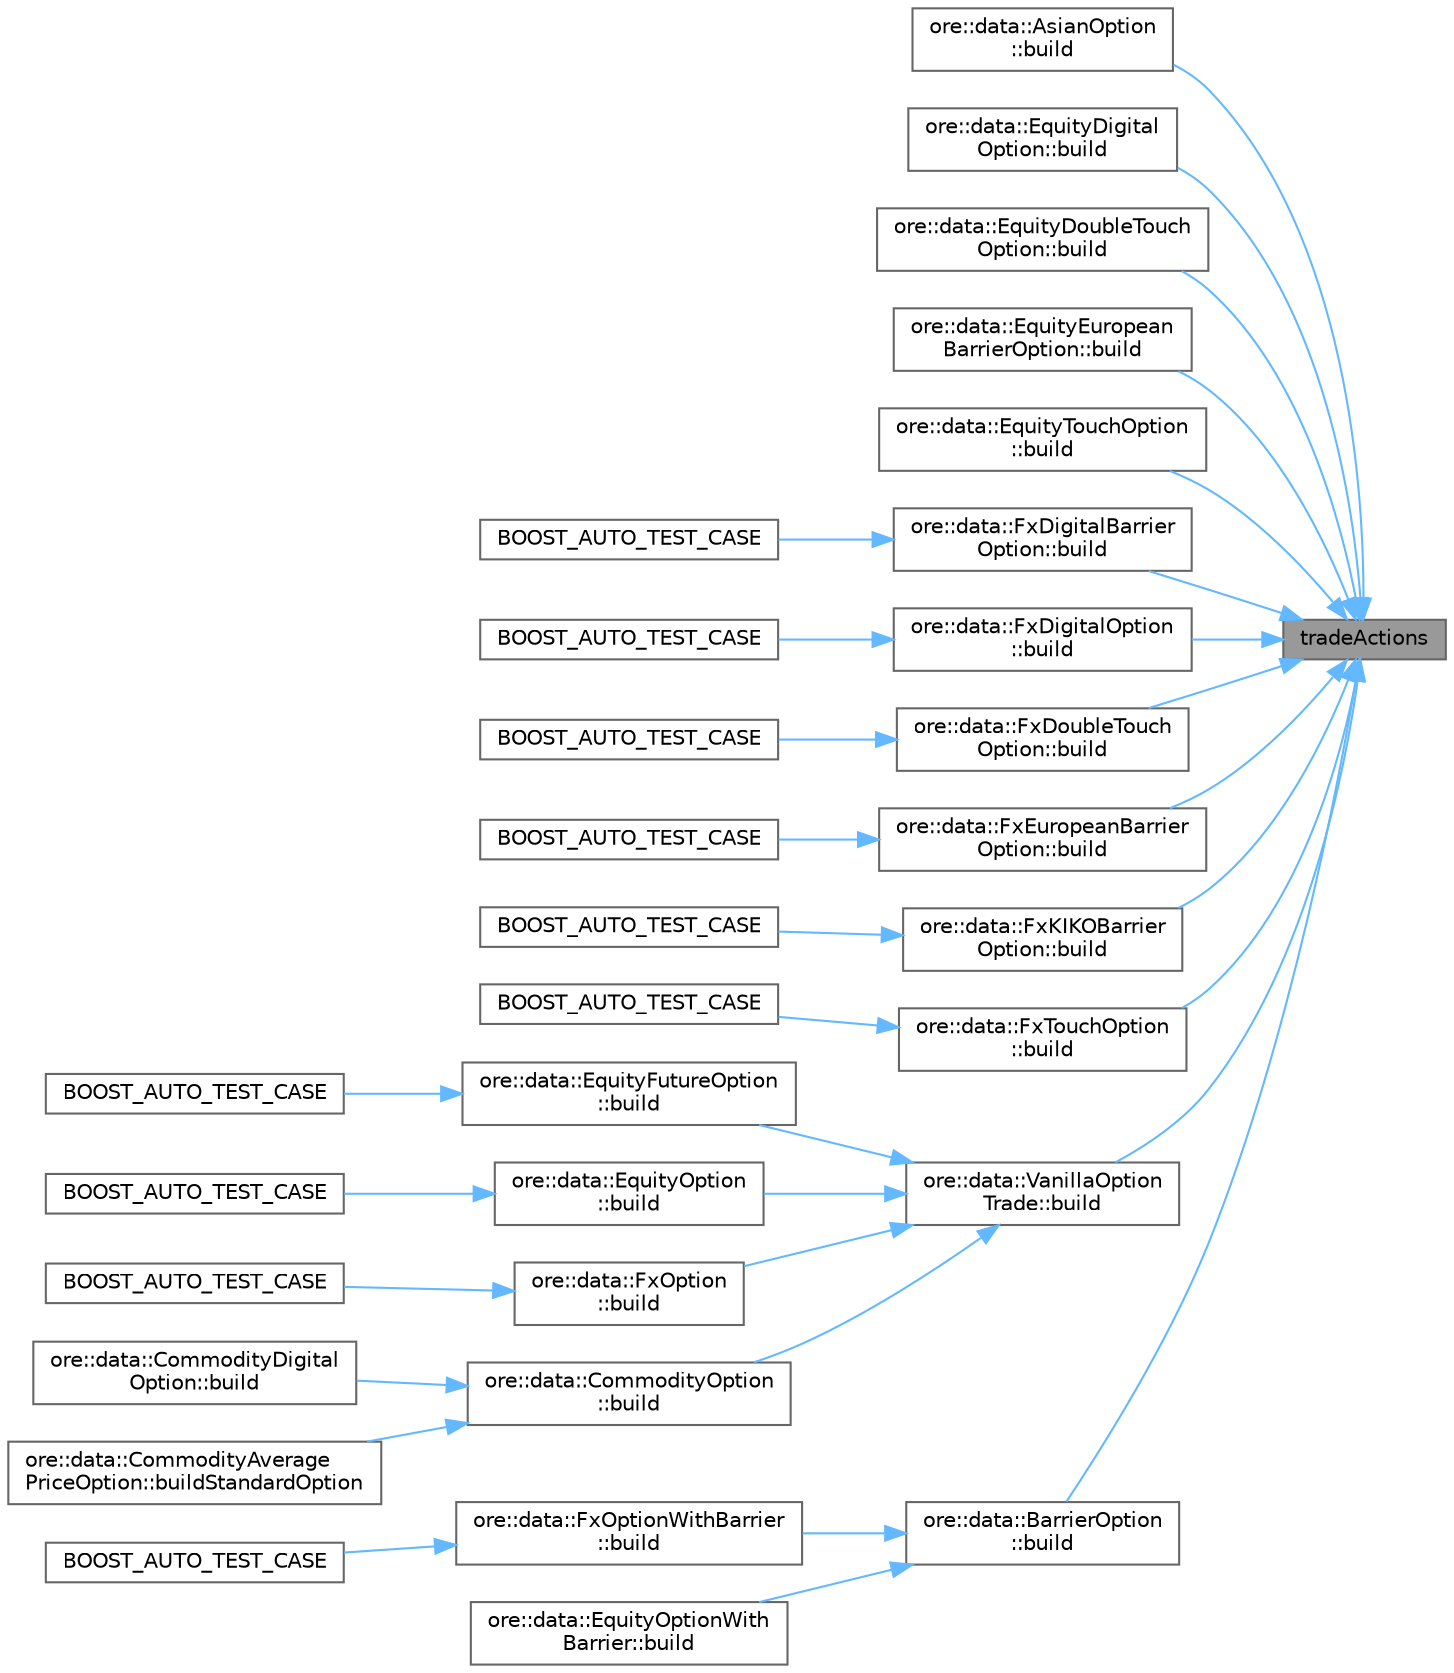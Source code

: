 digraph "tradeActions"
{
 // INTERACTIVE_SVG=YES
 // LATEX_PDF_SIZE
  bgcolor="transparent";
  edge [fontname=Helvetica,fontsize=10,labelfontname=Helvetica,labelfontsize=10];
  node [fontname=Helvetica,fontsize=10,shape=box,height=0.2,width=0.4];
  rankdir="RL";
  Node1 [label="tradeActions",height=0.2,width=0.4,color="gray40", fillcolor="grey60", style="filled", fontcolor="black",tooltip="Set the trade actions."];
  Node1 -> Node2 [dir="back",color="steelblue1",style="solid"];
  Node2 [label="ore::data::AsianOption\l::build",height=0.2,width=0.4,color="grey40", fillcolor="white", style="filled",URL="$classore_1_1data_1_1_asian_option.html#af7b69d5b18d278257927e32b10a23ee6",tooltip="Build QuantLib/QuantExt instrument, link pricing engine."];
  Node1 -> Node3 [dir="back",color="steelblue1",style="solid"];
  Node3 [label="ore::data::EquityDigital\lOption::build",height=0.2,width=0.4,color="grey40", fillcolor="white", style="filled",URL="$classore_1_1data_1_1_equity_digital_option.html#af7b69d5b18d278257927e32b10a23ee6",tooltip="Build QuantLib/QuantExt instrument, link pricing engine."];
  Node1 -> Node4 [dir="back",color="steelblue1",style="solid"];
  Node4 [label="ore::data::EquityDoubleTouch\lOption::build",height=0.2,width=0.4,color="grey40", fillcolor="white", style="filled",URL="$classore_1_1data_1_1_equity_double_touch_option.html#af7b69d5b18d278257927e32b10a23ee6",tooltip="Build QuantLib/QuantExt instrument, link pricing engine."];
  Node1 -> Node5 [dir="back",color="steelblue1",style="solid"];
  Node5 [label="ore::data::EquityEuropean\lBarrierOption::build",height=0.2,width=0.4,color="grey40", fillcolor="white", style="filled",URL="$classore_1_1data_1_1_equity_european_barrier_option.html#af7b69d5b18d278257927e32b10a23ee6",tooltip="Build QuantLib/QuantExt instrument, link pricing engine."];
  Node1 -> Node6 [dir="back",color="steelblue1",style="solid"];
  Node6 [label="ore::data::EquityTouchOption\l::build",height=0.2,width=0.4,color="grey40", fillcolor="white", style="filled",URL="$classore_1_1data_1_1_equity_touch_option.html#af7b69d5b18d278257927e32b10a23ee6",tooltip="Build QuantLib/QuantExt instrument, link pricing engine."];
  Node1 -> Node7 [dir="back",color="steelblue1",style="solid"];
  Node7 [label="ore::data::FxDigitalBarrier\lOption::build",height=0.2,width=0.4,color="grey40", fillcolor="white", style="filled",URL="$classore_1_1data_1_1_fx_digital_barrier_option.html#af7b69d5b18d278257927e32b10a23ee6",tooltip="Build QuantLib/QuantExt instrument, link pricing engine."];
  Node7 -> Node8 [dir="back",color="steelblue1",style="solid"];
  Node8 [label="BOOST_AUTO_TEST_CASE",height=0.2,width=0.4,color="grey40", fillcolor="white", style="filled",URL="$fxexotics_8cpp.html#a1bb3d76e35ea3c22bb6f167cc5a2a9fa",tooltip=" "];
  Node1 -> Node9 [dir="back",color="steelblue1",style="solid"];
  Node9 [label="ore::data::FxDigitalOption\l::build",height=0.2,width=0.4,color="grey40", fillcolor="white", style="filled",URL="$classore_1_1data_1_1_fx_digital_option.html#af7b69d5b18d278257927e32b10a23ee6",tooltip="Build QuantLib/QuantExt instrument, link pricing engine."];
  Node9 -> Node10 [dir="back",color="steelblue1",style="solid"];
  Node10 [label="BOOST_AUTO_TEST_CASE",height=0.2,width=0.4,color="grey40", fillcolor="white", style="filled",URL="$fxexotics_8cpp.html#a993c04d1a18186e1d5aa009deb6b02d1",tooltip=" "];
  Node1 -> Node11 [dir="back",color="steelblue1",style="solid"];
  Node11 [label="ore::data::FxDoubleTouch\lOption::build",height=0.2,width=0.4,color="grey40", fillcolor="white", style="filled",URL="$classore_1_1data_1_1_fx_double_touch_option.html#af7b69d5b18d278257927e32b10a23ee6",tooltip="Build QuantLib/QuantExt instrument, link pricing engine."];
  Node11 -> Node12 [dir="back",color="steelblue1",style="solid"];
  Node12 [label="BOOST_AUTO_TEST_CASE",height=0.2,width=0.4,color="grey40", fillcolor="white", style="filled",URL="$fxexotics_8cpp.html#a356626221d09fa0287e4f5d1646ca231",tooltip=" "];
  Node1 -> Node13 [dir="back",color="steelblue1",style="solid"];
  Node13 [label="ore::data::FxEuropeanBarrier\lOption::build",height=0.2,width=0.4,color="grey40", fillcolor="white", style="filled",URL="$classore_1_1data_1_1_fx_european_barrier_option.html#af7b69d5b18d278257927e32b10a23ee6",tooltip="Build QuantLib/QuantExt instrument, link pricing engine."];
  Node13 -> Node14 [dir="back",color="steelblue1",style="solid"];
  Node14 [label="BOOST_AUTO_TEST_CASE",height=0.2,width=0.4,color="grey40", fillcolor="white", style="filled",URL="$fxexotics_8cpp.html#acfd93f4169abaf3c0d3541c4a297d9de",tooltip=" "];
  Node1 -> Node15 [dir="back",color="steelblue1",style="solid"];
  Node15 [label="ore::data::FxKIKOBarrier\lOption::build",height=0.2,width=0.4,color="grey40", fillcolor="white", style="filled",URL="$classore_1_1data_1_1_fx_k_i_k_o_barrier_option.html#af7b69d5b18d278257927e32b10a23ee6",tooltip="Build QuantLib/QuantExt instrument, link pricing engine."];
  Node15 -> Node16 [dir="back",color="steelblue1",style="solid"];
  Node16 [label="BOOST_AUTO_TEST_CASE",height=0.2,width=0.4,color="grey40", fillcolor="white", style="filled",URL="$fxexotics_8cpp.html#ae4a8f5fc2a666b87316a20b9716625b7",tooltip=" "];
  Node1 -> Node17 [dir="back",color="steelblue1",style="solid"];
  Node17 [label="ore::data::FxTouchOption\l::build",height=0.2,width=0.4,color="grey40", fillcolor="white", style="filled",URL="$classore_1_1data_1_1_fx_touch_option.html#af7b69d5b18d278257927e32b10a23ee6",tooltip="Build QuantLib/QuantExt instrument, link pricing engine."];
  Node17 -> Node18 [dir="back",color="steelblue1",style="solid"];
  Node18 [label="BOOST_AUTO_TEST_CASE",height=0.2,width=0.4,color="grey40", fillcolor="white", style="filled",URL="$fxexotics_8cpp.html#a81ded61bff8d1f143845d1a8063ab363",tooltip=" "];
  Node1 -> Node19 [dir="back",color="steelblue1",style="solid"];
  Node19 [label="ore::data::VanillaOption\lTrade::build",height=0.2,width=0.4,color="grey40", fillcolor="white", style="filled",URL="$classore_1_1data_1_1_vanilla_option_trade.html#af7b69d5b18d278257927e32b10a23ee6",tooltip="Build QuantLib/QuantExt instrument, link pricing engine."];
  Node19 -> Node20 [dir="back",color="steelblue1",style="solid"];
  Node20 [label="ore::data::EquityFutureOption\l::build",height=0.2,width=0.4,color="grey40", fillcolor="white", style="filled",URL="$classore_1_1data_1_1_equity_future_option.html#af7b69d5b18d278257927e32b10a23ee6",tooltip="Build QuantLib/QuantExt instrument, link pricing engine."];
  Node20 -> Node21 [dir="back",color="steelblue1",style="solid"];
  Node21 [label="BOOST_AUTO_TEST_CASE",height=0.2,width=0.4,color="grey40", fillcolor="white", style="filled",URL="$equitytrades_8cpp.html#aa42062877db60fac479ac06add9deb01",tooltip=" "];
  Node19 -> Node22 [dir="back",color="steelblue1",style="solid"];
  Node22 [label="ore::data::EquityOption\l::build",height=0.2,width=0.4,color="grey40", fillcolor="white", style="filled",URL="$classore_1_1data_1_1_equity_option.html#af7b69d5b18d278257927e32b10a23ee6",tooltip="Build QuantLib/QuantExt instrument, link pricing engine."];
  Node22 -> Node23 [dir="back",color="steelblue1",style="solid"];
  Node23 [label="BOOST_AUTO_TEST_CASE",height=0.2,width=0.4,color="grey40", fillcolor="white", style="filled",URL="$equitytrades_8cpp.html#a9157b4f937ae04fa01bdd86ef531a15d",tooltip=" "];
  Node19 -> Node24 [dir="back",color="steelblue1",style="solid"];
  Node24 [label="ore::data::FxOption\l::build",height=0.2,width=0.4,color="grey40", fillcolor="white", style="filled",URL="$classore_1_1data_1_1_fx_option.html#af7b69d5b18d278257927e32b10a23ee6",tooltip="Build QuantLib/QuantExt instrument, link pricing engine."];
  Node24 -> Node25 [dir="back",color="steelblue1",style="solid"];
  Node25 [label="BOOST_AUTO_TEST_CASE",height=0.2,width=0.4,color="grey40", fillcolor="white", style="filled",URL="$test_2fxoption_8cpp.html#a321417ba3c97d0524c8fa2d8acb97d72",tooltip=" "];
  Node19 -> Node26 [dir="back",color="steelblue1",style="solid"];
  Node26 [label="ore::data::CommodityOption\l::build",height=0.2,width=0.4,color="grey40", fillcolor="white", style="filled",URL="$classore_1_1data_1_1_commodity_option.html#a82238405f67248d44bb177a6951c8c2e",tooltip="Build underlying instrument and link pricing engine."];
  Node26 -> Node27 [dir="back",color="steelblue1",style="solid"];
  Node27 [label="ore::data::CommodityDigital\lOption::build",height=0.2,width=0.4,color="grey40", fillcolor="white", style="filled",URL="$classore_1_1data_1_1_commodity_digital_option.html#a82238405f67248d44bb177a6951c8c2e",tooltip="Build underlying instrument and link pricing engine."];
  Node26 -> Node28 [dir="back",color="steelblue1",style="solid"];
  Node28 [label="ore::data::CommodityAverage\lPriceOption::buildStandardOption",height=0.2,width=0.4,color="grey40", fillcolor="white", style="filled",URL="$classore_1_1data_1_1_commodity_average_price_option.html#ab927cfcbbf36bfbbaa854f21f964aced",tooltip="Build a standard option."];
  Node1 -> Node29 [dir="back",color="steelblue1",style="solid"];
  Node29 [label="ore::data::BarrierOption\l::build",height=0.2,width=0.4,color="grey40", fillcolor="white", style="filled",URL="$classore_1_1data_1_1_barrier_option.html#ab1db499ff5e65c59fd2009d62276fdaf",tooltip="Build QuantLib/QuantExt instrument, link pricing engine."];
  Node29 -> Node30 [dir="back",color="steelblue1",style="solid"];
  Node30 [label="ore::data::FxOptionWithBarrier\l::build",height=0.2,width=0.4,color="grey40", fillcolor="white", style="filled",URL="$classore_1_1data_1_1_fx_option_with_barrier.html#a023906d726fdb4d1f906576fe597c579",tooltip=" "];
  Node30 -> Node31 [dir="back",color="steelblue1",style="solid"];
  Node31 [label="BOOST_AUTO_TEST_CASE",height=0.2,width=0.4,color="grey40", fillcolor="white", style="filled",URL="$fxexotics_8cpp.html#a97f1cf85be4712888f153506afc004be",tooltip=" "];
  Node29 -> Node32 [dir="back",color="steelblue1",style="solid"];
  Node32 [label="ore::data::EquityOptionWith\lBarrier::build",height=0.2,width=0.4,color="grey40", fillcolor="white", style="filled",URL="$classore_1_1data_1_1_equity_option_with_barrier.html#a023906d726fdb4d1f906576fe597c579",tooltip=" "];
}
